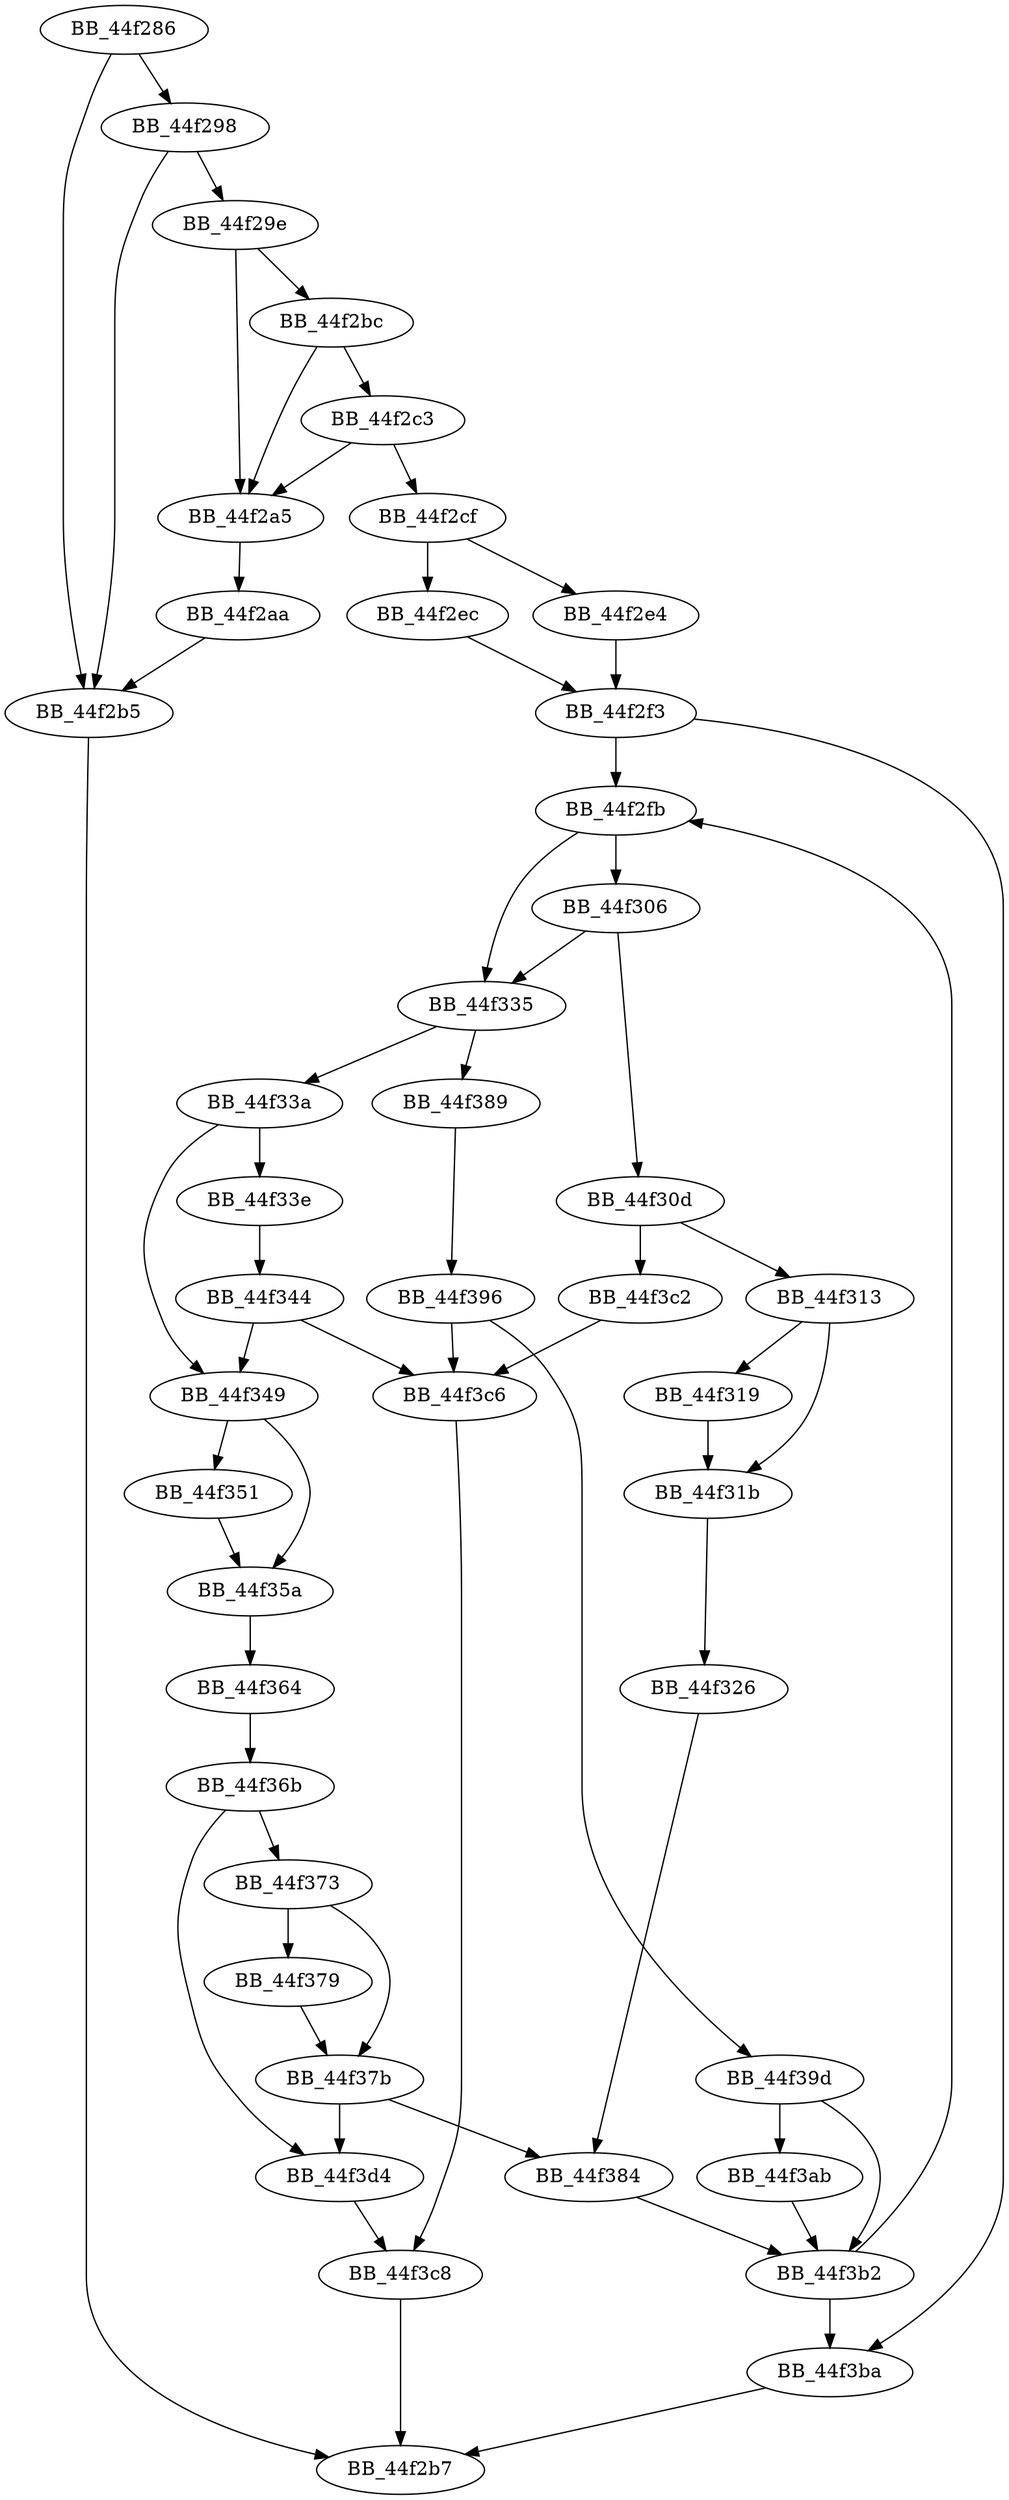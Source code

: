 DiGraph sub_44F286{
BB_44f286->BB_44f298
BB_44f286->BB_44f2b5
BB_44f298->BB_44f29e
BB_44f298->BB_44f2b5
BB_44f29e->BB_44f2a5
BB_44f29e->BB_44f2bc
BB_44f2a5->BB_44f2aa
BB_44f2aa->BB_44f2b5
BB_44f2b5->BB_44f2b7
BB_44f2bc->BB_44f2a5
BB_44f2bc->BB_44f2c3
BB_44f2c3->BB_44f2a5
BB_44f2c3->BB_44f2cf
BB_44f2cf->BB_44f2e4
BB_44f2cf->BB_44f2ec
BB_44f2e4->BB_44f2f3
BB_44f2ec->BB_44f2f3
BB_44f2f3->BB_44f2fb
BB_44f2f3->BB_44f3ba
BB_44f2fb->BB_44f306
BB_44f2fb->BB_44f335
BB_44f306->BB_44f30d
BB_44f306->BB_44f335
BB_44f30d->BB_44f313
BB_44f30d->BB_44f3c2
BB_44f313->BB_44f319
BB_44f313->BB_44f31b
BB_44f319->BB_44f31b
BB_44f31b->BB_44f326
BB_44f326->BB_44f384
BB_44f335->BB_44f33a
BB_44f335->BB_44f389
BB_44f33a->BB_44f33e
BB_44f33a->BB_44f349
BB_44f33e->BB_44f344
BB_44f344->BB_44f349
BB_44f344->BB_44f3c6
BB_44f349->BB_44f351
BB_44f349->BB_44f35a
BB_44f351->BB_44f35a
BB_44f35a->BB_44f364
BB_44f364->BB_44f36b
BB_44f36b->BB_44f373
BB_44f36b->BB_44f3d4
BB_44f373->BB_44f379
BB_44f373->BB_44f37b
BB_44f379->BB_44f37b
BB_44f37b->BB_44f384
BB_44f37b->BB_44f3d4
BB_44f384->BB_44f3b2
BB_44f389->BB_44f396
BB_44f396->BB_44f39d
BB_44f396->BB_44f3c6
BB_44f39d->BB_44f3ab
BB_44f39d->BB_44f3b2
BB_44f3ab->BB_44f3b2
BB_44f3b2->BB_44f2fb
BB_44f3b2->BB_44f3ba
BB_44f3ba->BB_44f2b7
BB_44f3c2->BB_44f3c6
BB_44f3c6->BB_44f3c8
BB_44f3c8->BB_44f2b7
BB_44f3d4->BB_44f3c8
}
